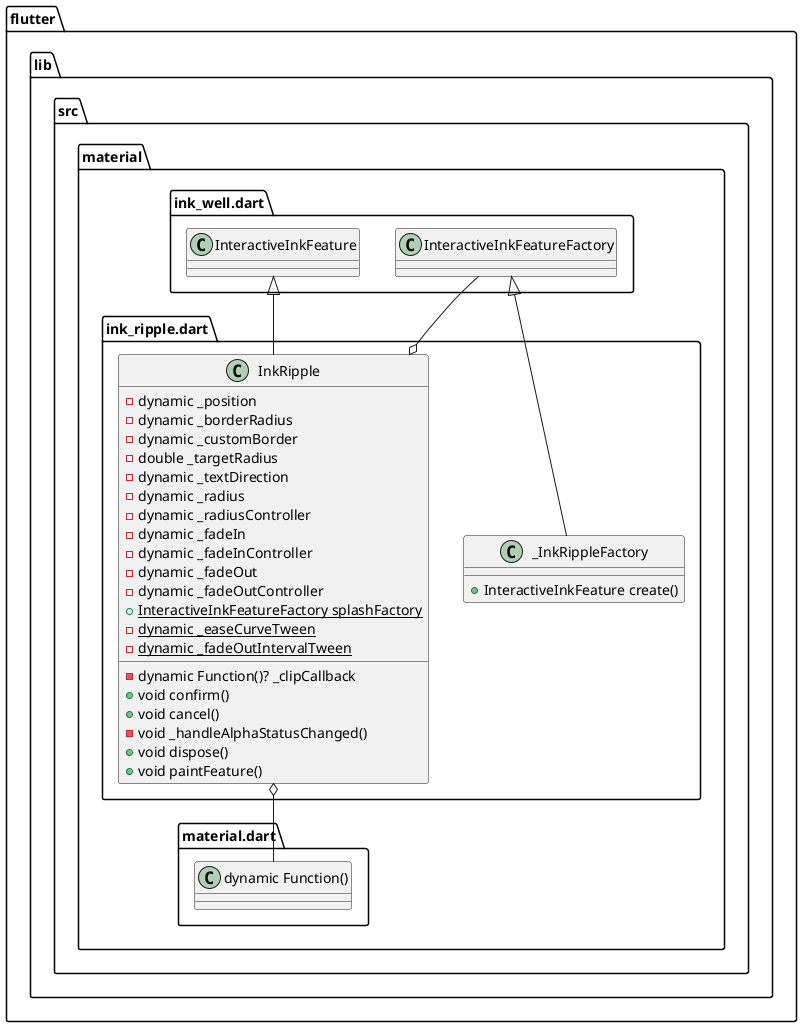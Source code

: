 @startuml
set namespaceSeparator ::

class "flutter::lib::src::material::ink_ripple.dart::_InkRippleFactory" {
  +InteractiveInkFeature create()
}

"flutter::lib::src::material::ink_well.dart::InteractiveInkFeatureFactory" <|-- "flutter::lib::src::material::ink_ripple.dart::_InkRippleFactory"

class "flutter::lib::src::material::ink_ripple.dart::InkRipple" {
  -dynamic _position
  -dynamic _borderRadius
  -dynamic _customBorder
  -double _targetRadius
  -dynamic Function()? _clipCallback
  -dynamic _textDirection
  -dynamic _radius
  -dynamic _radiusController
  -dynamic _fadeIn
  -dynamic _fadeInController
  -dynamic _fadeOut
  -dynamic _fadeOutController
  {static} +InteractiveInkFeatureFactory splashFactory
  {static} -dynamic _easeCurveTween
  {static} -dynamic _fadeOutIntervalTween
  +void confirm()
  +void cancel()
  -void _handleAlphaStatusChanged()
  +void dispose()
  +void paintFeature()
}

"flutter::lib::src::material::ink_ripple.dart::InkRipple" o-- "flutter::lib::src::material::material.dart::dynamic Function()"
"flutter::lib::src::material::ink_ripple.dart::InkRipple" o-- "flutter::lib::src::material::ink_well.dart::InteractiveInkFeatureFactory"
"flutter::lib::src::material::ink_well.dart::InteractiveInkFeature" <|-- "flutter::lib::src::material::ink_ripple.dart::InkRipple"


@enduml
